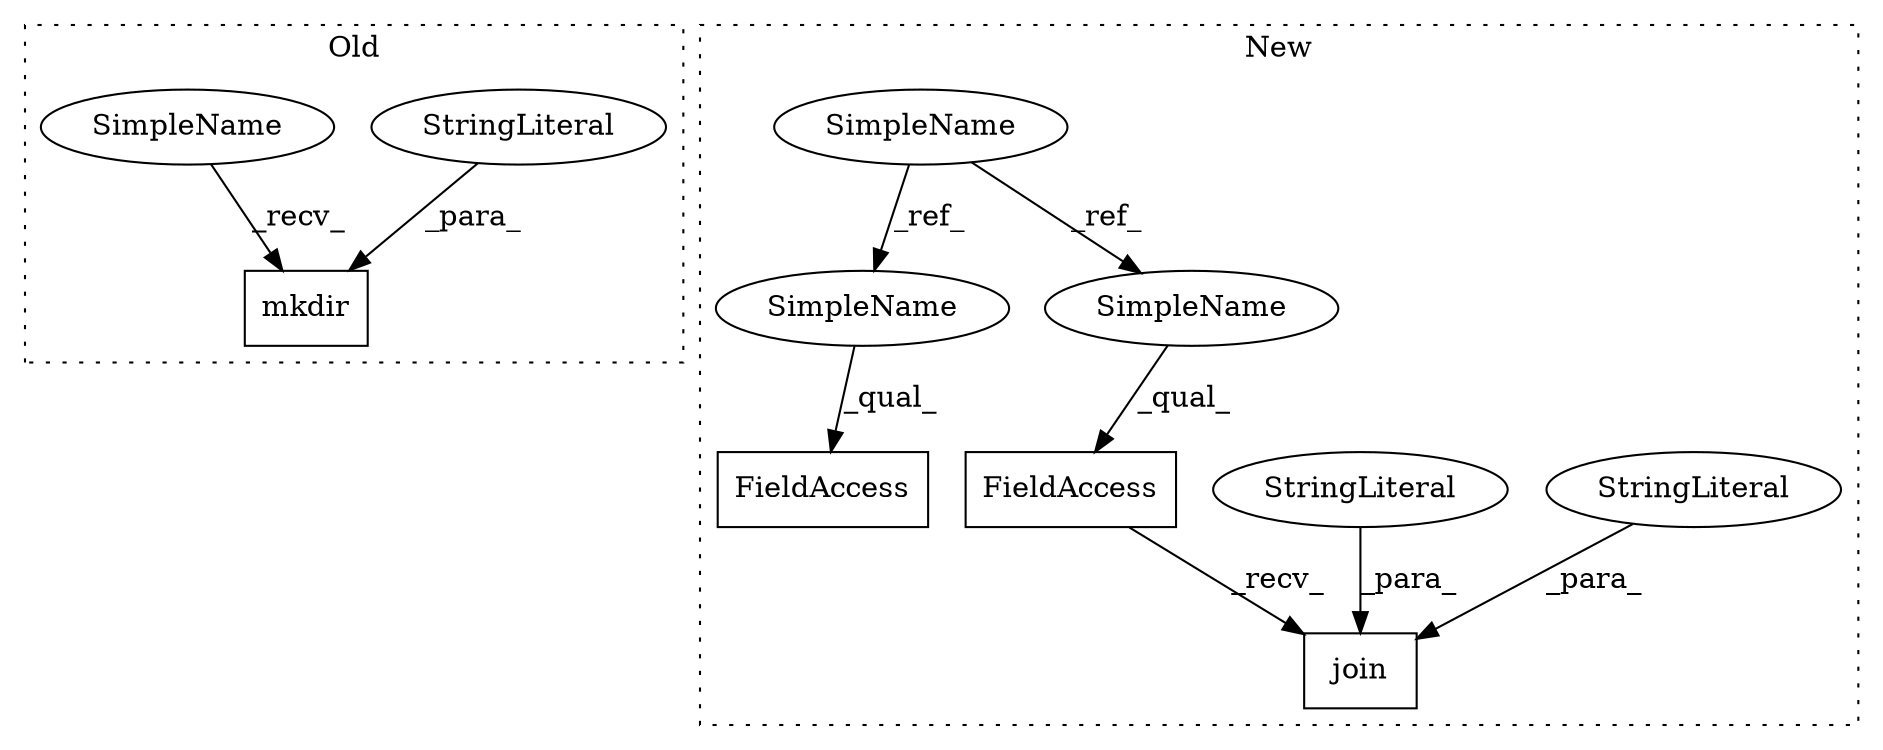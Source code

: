 digraph G {
subgraph cluster0 {
1 [label="mkdir" a="32" s="592,607" l="6,1" shape="box"];
5 [label="StringLiteral" a="45" s="598" l="9" shape="ellipse"];
11 [label="SimpleName" a="42" s="589" l="2" shape="ellipse"];
label = "Old";
style="dotted";
}
subgraph cluster1 {
2 [label="join" a="32" s="778,821" l="5,1" shape="box"];
3 [label="FieldAccess" a="22" s="770" l="7" shape="box"];
4 [label="StringLiteral" a="45" s="797" l="24" shape="ellipse"];
6 [label="StringLiteral" a="45" s="783" l="4" shape="ellipse"];
7 [label="SimpleName" a="42" s="337" l="2" shape="ellipse"];
8 [label="FieldAccess" a="22" s="854" l="7" shape="box"];
9 [label="SimpleName" a="42" s="854" l="2" shape="ellipse"];
10 [label="SimpleName" a="42" s="770" l="2" shape="ellipse"];
label = "New";
style="dotted";
}
3 -> 2 [label="_recv_"];
4 -> 2 [label="_para_"];
5 -> 1 [label="_para_"];
6 -> 2 [label="_para_"];
7 -> 9 [label="_ref_"];
7 -> 10 [label="_ref_"];
9 -> 8 [label="_qual_"];
10 -> 3 [label="_qual_"];
11 -> 1 [label="_recv_"];
}
